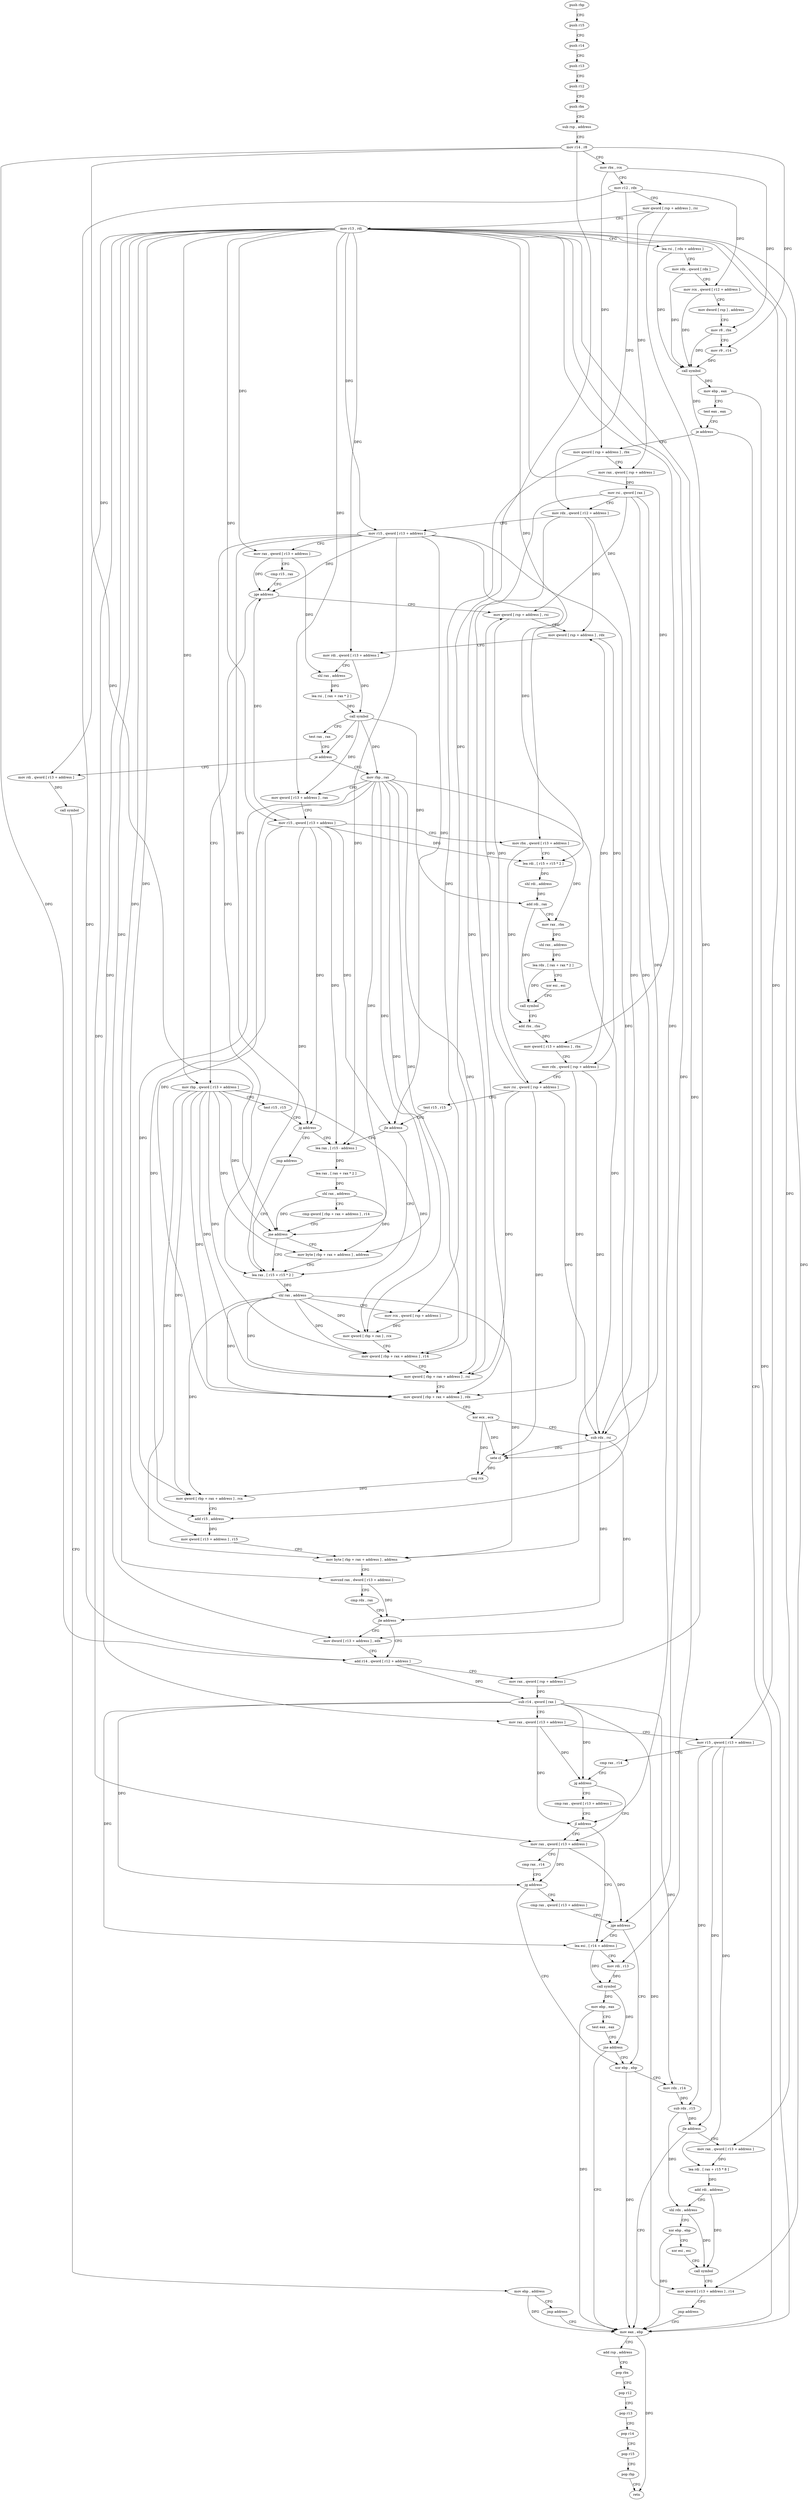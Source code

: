digraph "func" {
"4367680" [label = "push rbp" ]
"4367681" [label = "push r15" ]
"4367683" [label = "push r14" ]
"4367685" [label = "push r13" ]
"4367687" [label = "push r12" ]
"4367689" [label = "push rbx" ]
"4367690" [label = "sub rsp , address" ]
"4367694" [label = "mov r14 , r8" ]
"4367697" [label = "mov rbx , rcx" ]
"4367700" [label = "mov r12 , rdx" ]
"4367703" [label = "mov qword [ rsp + address ] , rsi" ]
"4367708" [label = "mov r13 , rdi" ]
"4367711" [label = "lea rsi , [ rdx + address ]" ]
"4367715" [label = "mov rdx , qword [ rdx ]" ]
"4367718" [label = "mov rcx , qword [ r12 + address ]" ]
"4367723" [label = "mov dword [ rsp ] , address" ]
"4367730" [label = "mov r8 , rbx" ]
"4367733" [label = "mov r9 , r14" ]
"4367736" [label = "call symbol" ]
"4367741" [label = "mov ebp , eax" ]
"4367743" [label = "test eax , eax" ]
"4367745" [label = "je address" ]
"4367764" [label = "mov qword [ rsp + address ] , rbx" ]
"4367747" [label = "mov eax , ebp" ]
"4367769" [label = "mov rax , qword [ rsp + address ]" ]
"4367774" [label = "mov rsi , qword [ rax ]" ]
"4367777" [label = "mov rdx , qword [ r12 + address ]" ]
"4367782" [label = "mov r15 , qword [ r13 + address ]" ]
"4367789" [label = "mov rax , qword [ r13 + address ]" ]
"4367796" [label = "cmp r15 , rax" ]
"4367799" [label = "jge address" ]
"4367818" [label = "mov qword [ rsp + address ] , rsi" ]
"4367801" [label = "mov rbp , qword [ r13 + address ]" ]
"4367749" [label = "add rsp , address" ]
"4367753" [label = "pop rbx" ]
"4367754" [label = "pop r12" ]
"4367756" [label = "pop r13" ]
"4367758" [label = "pop r14" ]
"4367760" [label = "pop r15" ]
"4367762" [label = "pop rbp" ]
"4367763" [label = "retn" ]
"4367823" [label = "mov qword [ rsp + address ] , rdx" ]
"4367828" [label = "mov rdi , qword [ r13 + address ]" ]
"4367835" [label = "shl rax , address" ]
"4367839" [label = "lea rsi , [ rax + rax * 2 ]" ]
"4367843" [label = "call symbol" ]
"4367848" [label = "test rax , rax" ]
"4367851" [label = "je address" ]
"4368169" [label = "mov rdi , qword [ r13 + address ]" ]
"4367857" [label = "mov rbp , rax" ]
"4367808" [label = "test r15 , r15" ]
"4367811" [label = "jg address" ]
"4367935" [label = "lea rax , [ r15 - address ]" ]
"4367813" [label = "jmp address" ]
"4368176" [label = "call symbol" ]
"4368181" [label = "mov ebp , address" ]
"4368186" [label = "jmp address" ]
"4367860" [label = "mov qword [ r13 + address ] , rax" ]
"4367867" [label = "mov r15 , qword [ r13 + address ]" ]
"4367874" [label = "mov rbx , qword [ r13 + address ]" ]
"4367881" [label = "lea rdi , [ r15 + r15 * 2 ]" ]
"4367885" [label = "shl rdi , address" ]
"4367889" [label = "add rdi , rax" ]
"4367892" [label = "mov rax , rbx" ]
"4367895" [label = "shl rax , address" ]
"4367899" [label = "lea rdx , [ rax + rax * 2 ]" ]
"4367903" [label = "xor esi , esi" ]
"4367905" [label = "call symbol" ]
"4367910" [label = "add rbx , rbx" ]
"4367913" [label = "mov qword [ r13 + address ] , rbx" ]
"4367920" [label = "mov rdx , qword [ rsp + address ]" ]
"4367925" [label = "mov rsi , qword [ rsp + address ]" ]
"4367930" [label = "test r15 , r15" ]
"4367933" [label = "jle address" ]
"4367959" [label = "lea rax , [ r15 + r15 * 2 ]" ]
"4367939" [label = "lea rax , [ rax + rax * 2 ]" ]
"4367943" [label = "shl rax , address" ]
"4367947" [label = "cmp qword [ rbp + rax + address ] , r14" ]
"4367952" [label = "jne address" ]
"4367954" [label = "mov byte [ rbp + rax + address ] , address" ]
"4367963" [label = "shl rax , address" ]
"4367967" [label = "mov rcx , qword [ rsp + address ]" ]
"4367972" [label = "mov qword [ rbp + rax ] , rcx" ]
"4367977" [label = "mov qword [ rbp + rax + address ] , r14" ]
"4367982" [label = "mov qword [ rbp + rax + address ] , rsi" ]
"4367987" [label = "mov qword [ rbp + rax + address ] , rdx" ]
"4367992" [label = "xor ecx , ecx" ]
"4367994" [label = "sub rdx , rsi" ]
"4367997" [label = "sete cl" ]
"4368000" [label = "neg rcx" ]
"4368003" [label = "mov qword [ rbp + rax + address ] , rcx" ]
"4368008" [label = "add r15 , address" ]
"4368012" [label = "mov qword [ r13 + address ] , r15" ]
"4368019" [label = "mov byte [ rbp + rax + address ] , address" ]
"4368024" [label = "movsxd rax , dword [ r13 + address ]" ]
"4368031" [label = "cmp rdx , rax" ]
"4368034" [label = "jle address" ]
"4368043" [label = "add r14 , qword [ r12 + address ]" ]
"4368036" [label = "mov dword [ r13 + address ] , edx" ]
"4368048" [label = "mov rax , qword [ rsp + address ]" ]
"4368053" [label = "sub r14 , qword [ rax ]" ]
"4368056" [label = "mov rax , qword [ r13 + address ]" ]
"4368060" [label = "mov r15 , qword [ r13 + address ]" ]
"4368067" [label = "cmp rax , r14" ]
"4368070" [label = "jg address" ]
"4368078" [label = "mov rax , qword [ r13 + address ]" ]
"4368072" [label = "cmp rax , qword [ r13 + address ]" ]
"4368082" [label = "cmp rax , r14" ]
"4368085" [label = "jg address" ]
"4368115" [label = "xor ebp , ebp" ]
"4368087" [label = "cmp rax , qword [ r13 + address ]" ]
"4368076" [label = "jl address" ]
"4368093" [label = "lea esi , [ r14 + address ]" ]
"4368117" [label = "mov rdx , r14" ]
"4368120" [label = "sub rdx , r15" ]
"4368123" [label = "jle address" ]
"4368129" [label = "mov rax , qword [ r13 + address ]" ]
"4368091" [label = "jge address" ]
"4368097" [label = "mov rdi , r13" ]
"4368100" [label = "call symbol" ]
"4368105" [label = "mov ebp , eax" ]
"4368107" [label = "test eax , eax" ]
"4368109" [label = "jne address" ]
"4368136" [label = "lea rdi , [ rax + r15 * 8 ]" ]
"4368140" [label = "add rdi , address" ]
"4368144" [label = "shl rdx , address" ]
"4368148" [label = "xor ebp , ebp" ]
"4368150" [label = "xor esi , esi" ]
"4368152" [label = "call symbol" ]
"4368157" [label = "mov qword [ r13 + address ] , r14" ]
"4368164" [label = "jmp address" ]
"4367680" -> "4367681" [ label = "CFG" ]
"4367681" -> "4367683" [ label = "CFG" ]
"4367683" -> "4367685" [ label = "CFG" ]
"4367685" -> "4367687" [ label = "CFG" ]
"4367687" -> "4367689" [ label = "CFG" ]
"4367689" -> "4367690" [ label = "CFG" ]
"4367690" -> "4367694" [ label = "CFG" ]
"4367694" -> "4367697" [ label = "CFG" ]
"4367694" -> "4367733" [ label = "DFG" ]
"4367694" -> "4367952" [ label = "DFG" ]
"4367694" -> "4367977" [ label = "DFG" ]
"4367694" -> "4368043" [ label = "DFG" ]
"4367697" -> "4367700" [ label = "CFG" ]
"4367697" -> "4367730" [ label = "DFG" ]
"4367697" -> "4367764" [ label = "DFG" ]
"4367700" -> "4367703" [ label = "CFG" ]
"4367700" -> "4367718" [ label = "DFG" ]
"4367700" -> "4367777" [ label = "DFG" ]
"4367700" -> "4368043" [ label = "DFG" ]
"4367703" -> "4367708" [ label = "CFG" ]
"4367703" -> "4367769" [ label = "DFG" ]
"4367703" -> "4368048" [ label = "DFG" ]
"4367708" -> "4367711" [ label = "CFG" ]
"4367708" -> "4367782" [ label = "DFG" ]
"4367708" -> "4367789" [ label = "DFG" ]
"4367708" -> "4367828" [ label = "DFG" ]
"4367708" -> "4367801" [ label = "DFG" ]
"4367708" -> "4368169" [ label = "DFG" ]
"4367708" -> "4367860" [ label = "DFG" ]
"4367708" -> "4367867" [ label = "DFG" ]
"4367708" -> "4367874" [ label = "DFG" ]
"4367708" -> "4367913" [ label = "DFG" ]
"4367708" -> "4368012" [ label = "DFG" ]
"4367708" -> "4368024" [ label = "DFG" ]
"4367708" -> "4368056" [ label = "DFG" ]
"4367708" -> "4368060" [ label = "DFG" ]
"4367708" -> "4368036" [ label = "DFG" ]
"4367708" -> "4368078" [ label = "DFG" ]
"4367708" -> "4368076" [ label = "DFG" ]
"4367708" -> "4368091" [ label = "DFG" ]
"4367708" -> "4368097" [ label = "DFG" ]
"4367708" -> "4368129" [ label = "DFG" ]
"4367708" -> "4368157" [ label = "DFG" ]
"4367711" -> "4367715" [ label = "CFG" ]
"4367711" -> "4367736" [ label = "DFG" ]
"4367715" -> "4367718" [ label = "CFG" ]
"4367715" -> "4367736" [ label = "DFG" ]
"4367718" -> "4367723" [ label = "CFG" ]
"4367718" -> "4367736" [ label = "DFG" ]
"4367723" -> "4367730" [ label = "CFG" ]
"4367730" -> "4367733" [ label = "CFG" ]
"4367730" -> "4367736" [ label = "DFG" ]
"4367733" -> "4367736" [ label = "DFG" ]
"4367736" -> "4367741" [ label = "DFG" ]
"4367736" -> "4367745" [ label = "DFG" ]
"4367741" -> "4367743" [ label = "CFG" ]
"4367741" -> "4367747" [ label = "DFG" ]
"4367743" -> "4367745" [ label = "CFG" ]
"4367745" -> "4367764" [ label = "CFG" ]
"4367745" -> "4367747" [ label = "CFG" ]
"4367764" -> "4367769" [ label = "CFG" ]
"4367764" -> "4367967" [ label = "DFG" ]
"4367747" -> "4367749" [ label = "CFG" ]
"4367747" -> "4367763" [ label = "DFG" ]
"4367769" -> "4367774" [ label = "DFG" ]
"4367774" -> "4367777" [ label = "CFG" ]
"4367774" -> "4367818" [ label = "DFG" ]
"4367774" -> "4367982" [ label = "DFG" ]
"4367774" -> "4367994" [ label = "DFG" ]
"4367774" -> "4367997" [ label = "DFG" ]
"4367777" -> "4367782" [ label = "CFG" ]
"4367777" -> "4367823" [ label = "DFG" ]
"4367777" -> "4367987" [ label = "DFG" ]
"4367777" -> "4367994" [ label = "DFG" ]
"4367782" -> "4367789" [ label = "CFG" ]
"4367782" -> "4367799" [ label = "DFG" ]
"4367782" -> "4367811" [ label = "DFG" ]
"4367782" -> "4367881" [ label = "DFG" ]
"4367782" -> "4367933" [ label = "DFG" ]
"4367782" -> "4367935" [ label = "DFG" ]
"4367782" -> "4367959" [ label = "DFG" ]
"4367782" -> "4368008" [ label = "DFG" ]
"4367789" -> "4367796" [ label = "CFG" ]
"4367789" -> "4367799" [ label = "DFG" ]
"4367789" -> "4367835" [ label = "DFG" ]
"4367796" -> "4367799" [ label = "CFG" ]
"4367799" -> "4367818" [ label = "CFG" ]
"4367799" -> "4367801" [ label = "CFG" ]
"4367818" -> "4367823" [ label = "CFG" ]
"4367818" -> "4367925" [ label = "DFG" ]
"4367801" -> "4367808" [ label = "CFG" ]
"4367801" -> "4367952" [ label = "DFG" ]
"4367801" -> "4367972" [ label = "DFG" ]
"4367801" -> "4367977" [ label = "DFG" ]
"4367801" -> "4367982" [ label = "DFG" ]
"4367801" -> "4367987" [ label = "DFG" ]
"4367801" -> "4368003" [ label = "DFG" ]
"4367801" -> "4368019" [ label = "DFG" ]
"4367801" -> "4367954" [ label = "DFG" ]
"4367749" -> "4367753" [ label = "CFG" ]
"4367753" -> "4367754" [ label = "CFG" ]
"4367754" -> "4367756" [ label = "CFG" ]
"4367756" -> "4367758" [ label = "CFG" ]
"4367758" -> "4367760" [ label = "CFG" ]
"4367760" -> "4367762" [ label = "CFG" ]
"4367762" -> "4367763" [ label = "CFG" ]
"4367823" -> "4367828" [ label = "CFG" ]
"4367823" -> "4367920" [ label = "DFG" ]
"4367828" -> "4367835" [ label = "CFG" ]
"4367828" -> "4367843" [ label = "DFG" ]
"4367835" -> "4367839" [ label = "DFG" ]
"4367839" -> "4367843" [ label = "DFG" ]
"4367843" -> "4367848" [ label = "CFG" ]
"4367843" -> "4367851" [ label = "DFG" ]
"4367843" -> "4367857" [ label = "DFG" ]
"4367843" -> "4367860" [ label = "DFG" ]
"4367843" -> "4367889" [ label = "DFG" ]
"4367848" -> "4367851" [ label = "CFG" ]
"4367851" -> "4368169" [ label = "CFG" ]
"4367851" -> "4367857" [ label = "CFG" ]
"4368169" -> "4368176" [ label = "DFG" ]
"4367857" -> "4367860" [ label = "CFG" ]
"4367857" -> "4367952" [ label = "DFG" ]
"4367857" -> "4367972" [ label = "DFG" ]
"4367857" -> "4367977" [ label = "DFG" ]
"4367857" -> "4367982" [ label = "DFG" ]
"4367857" -> "4367987" [ label = "DFG" ]
"4367857" -> "4368003" [ label = "DFG" ]
"4367857" -> "4368019" [ label = "DFG" ]
"4367857" -> "4367954" [ label = "DFG" ]
"4367808" -> "4367811" [ label = "CFG" ]
"4367811" -> "4367935" [ label = "CFG" ]
"4367811" -> "4367813" [ label = "CFG" ]
"4367935" -> "4367939" [ label = "DFG" ]
"4367813" -> "4367959" [ label = "CFG" ]
"4368176" -> "4368181" [ label = "CFG" ]
"4368181" -> "4368186" [ label = "CFG" ]
"4368181" -> "4367747" [ label = "DFG" ]
"4368186" -> "4367747" [ label = "CFG" ]
"4367860" -> "4367867" [ label = "CFG" ]
"4367867" -> "4367874" [ label = "CFG" ]
"4367867" -> "4367811" [ label = "DFG" ]
"4367867" -> "4367799" [ label = "DFG" ]
"4367867" -> "4367881" [ label = "DFG" ]
"4367867" -> "4367933" [ label = "DFG" ]
"4367867" -> "4367935" [ label = "DFG" ]
"4367867" -> "4367959" [ label = "DFG" ]
"4367867" -> "4368008" [ label = "DFG" ]
"4367874" -> "4367881" [ label = "CFG" ]
"4367874" -> "4367892" [ label = "DFG" ]
"4367874" -> "4367910" [ label = "DFG" ]
"4367881" -> "4367885" [ label = "DFG" ]
"4367885" -> "4367889" [ label = "DFG" ]
"4367889" -> "4367892" [ label = "CFG" ]
"4367889" -> "4367905" [ label = "DFG" ]
"4367892" -> "4367895" [ label = "DFG" ]
"4367895" -> "4367899" [ label = "DFG" ]
"4367899" -> "4367903" [ label = "CFG" ]
"4367899" -> "4367905" [ label = "DFG" ]
"4367903" -> "4367905" [ label = "CFG" ]
"4367905" -> "4367910" [ label = "CFG" ]
"4367910" -> "4367913" [ label = "DFG" ]
"4367913" -> "4367920" [ label = "CFG" ]
"4367920" -> "4367925" [ label = "CFG" ]
"4367920" -> "4367823" [ label = "DFG" ]
"4367920" -> "4367987" [ label = "DFG" ]
"4367920" -> "4367994" [ label = "DFG" ]
"4367925" -> "4367930" [ label = "CFG" ]
"4367925" -> "4367818" [ label = "DFG" ]
"4367925" -> "4367982" [ label = "DFG" ]
"4367925" -> "4367994" [ label = "DFG" ]
"4367925" -> "4367997" [ label = "DFG" ]
"4367930" -> "4367933" [ label = "CFG" ]
"4367933" -> "4367959" [ label = "CFG" ]
"4367933" -> "4367935" [ label = "CFG" ]
"4367959" -> "4367963" [ label = "DFG" ]
"4367939" -> "4367943" [ label = "DFG" ]
"4367943" -> "4367947" [ label = "CFG" ]
"4367943" -> "4367952" [ label = "DFG" ]
"4367943" -> "4367954" [ label = "DFG" ]
"4367947" -> "4367952" [ label = "CFG" ]
"4367952" -> "4367959" [ label = "CFG" ]
"4367952" -> "4367954" [ label = "CFG" ]
"4367954" -> "4367959" [ label = "CFG" ]
"4367963" -> "4367967" [ label = "CFG" ]
"4367963" -> "4367972" [ label = "DFG" ]
"4367963" -> "4367977" [ label = "DFG" ]
"4367963" -> "4367982" [ label = "DFG" ]
"4367963" -> "4367987" [ label = "DFG" ]
"4367963" -> "4368003" [ label = "DFG" ]
"4367963" -> "4368019" [ label = "DFG" ]
"4367967" -> "4367972" [ label = "DFG" ]
"4367972" -> "4367977" [ label = "CFG" ]
"4367977" -> "4367982" [ label = "CFG" ]
"4367982" -> "4367987" [ label = "CFG" ]
"4367987" -> "4367992" [ label = "CFG" ]
"4367992" -> "4367994" [ label = "CFG" ]
"4367992" -> "4367997" [ label = "DFG" ]
"4367992" -> "4368000" [ label = "DFG" ]
"4367994" -> "4367997" [ label = "DFG" ]
"4367994" -> "4368034" [ label = "DFG" ]
"4367994" -> "4368036" [ label = "DFG" ]
"4367997" -> "4368000" [ label = "DFG" ]
"4368000" -> "4368003" [ label = "DFG" ]
"4368003" -> "4368008" [ label = "CFG" ]
"4368008" -> "4368012" [ label = "DFG" ]
"4368012" -> "4368019" [ label = "CFG" ]
"4368019" -> "4368024" [ label = "CFG" ]
"4368024" -> "4368031" [ label = "CFG" ]
"4368024" -> "4368034" [ label = "DFG" ]
"4368031" -> "4368034" [ label = "CFG" ]
"4368034" -> "4368043" [ label = "CFG" ]
"4368034" -> "4368036" [ label = "CFG" ]
"4368043" -> "4368048" [ label = "CFG" ]
"4368043" -> "4368053" [ label = "DFG" ]
"4368036" -> "4368043" [ label = "CFG" ]
"4368048" -> "4368053" [ label = "DFG" ]
"4368053" -> "4368056" [ label = "CFG" ]
"4368053" -> "4368070" [ label = "DFG" ]
"4368053" -> "4368085" [ label = "DFG" ]
"4368053" -> "4368117" [ label = "DFG" ]
"4368053" -> "4368093" [ label = "DFG" ]
"4368053" -> "4368157" [ label = "DFG" ]
"4368056" -> "4368060" [ label = "CFG" ]
"4368056" -> "4368070" [ label = "DFG" ]
"4368056" -> "4368076" [ label = "DFG" ]
"4368060" -> "4368067" [ label = "CFG" ]
"4368060" -> "4368120" [ label = "DFG" ]
"4368060" -> "4368123" [ label = "DFG" ]
"4368060" -> "4368136" [ label = "DFG" ]
"4368067" -> "4368070" [ label = "CFG" ]
"4368070" -> "4368078" [ label = "CFG" ]
"4368070" -> "4368072" [ label = "CFG" ]
"4368078" -> "4368082" [ label = "CFG" ]
"4368078" -> "4368085" [ label = "DFG" ]
"4368078" -> "4368091" [ label = "DFG" ]
"4368072" -> "4368076" [ label = "CFG" ]
"4368082" -> "4368085" [ label = "CFG" ]
"4368085" -> "4368115" [ label = "CFG" ]
"4368085" -> "4368087" [ label = "CFG" ]
"4368115" -> "4368117" [ label = "CFG" ]
"4368115" -> "4367747" [ label = "DFG" ]
"4368087" -> "4368091" [ label = "CFG" ]
"4368076" -> "4368093" [ label = "CFG" ]
"4368076" -> "4368078" [ label = "CFG" ]
"4368093" -> "4368097" [ label = "CFG" ]
"4368093" -> "4368100" [ label = "DFG" ]
"4368117" -> "4368120" [ label = "DFG" ]
"4368120" -> "4368123" [ label = "DFG" ]
"4368120" -> "4368144" [ label = "DFG" ]
"4368123" -> "4367747" [ label = "CFG" ]
"4368123" -> "4368129" [ label = "CFG" ]
"4368129" -> "4368136" [ label = "DFG" ]
"4368091" -> "4368115" [ label = "CFG" ]
"4368091" -> "4368093" [ label = "CFG" ]
"4368097" -> "4368100" [ label = "DFG" ]
"4368100" -> "4368105" [ label = "DFG" ]
"4368100" -> "4368109" [ label = "DFG" ]
"4368105" -> "4368107" [ label = "CFG" ]
"4368105" -> "4367747" [ label = "DFG" ]
"4368107" -> "4368109" [ label = "CFG" ]
"4368109" -> "4367747" [ label = "CFG" ]
"4368109" -> "4368115" [ label = "CFG" ]
"4368136" -> "4368140" [ label = "DFG" ]
"4368140" -> "4368144" [ label = "CFG" ]
"4368140" -> "4368152" [ label = "DFG" ]
"4368144" -> "4368148" [ label = "CFG" ]
"4368144" -> "4368152" [ label = "DFG" ]
"4368148" -> "4368150" [ label = "CFG" ]
"4368148" -> "4367747" [ label = "DFG" ]
"4368150" -> "4368152" [ label = "CFG" ]
"4368152" -> "4368157" [ label = "CFG" ]
"4368157" -> "4368164" [ label = "CFG" ]
"4368164" -> "4367747" [ label = "CFG" ]
}
